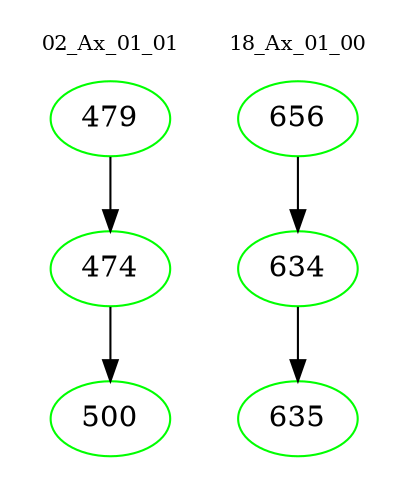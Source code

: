 digraph{
subgraph cluster_0 {
color = white
label = "02_Ax_01_01";
fontsize=10;
T0_479 [label="479", color="green"]
T0_479 -> T0_474 [color="black"]
T0_474 [label="474", color="green"]
T0_474 -> T0_500 [color="black"]
T0_500 [label="500", color="green"]
}
subgraph cluster_1 {
color = white
label = "18_Ax_01_00";
fontsize=10;
T1_656 [label="656", color="green"]
T1_656 -> T1_634 [color="black"]
T1_634 [label="634", color="green"]
T1_634 -> T1_635 [color="black"]
T1_635 [label="635", color="green"]
}
}
